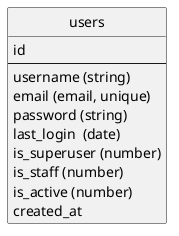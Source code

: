 @startuml postgres
hide circle


entity "users" as users {
  id
  --
  username (string)
  email (email, unique)
  password (string)
  last_login  (date)
  is_superuser (number)
  is_staff (number)
  is_active (number)
  created_at
}

@enduml
